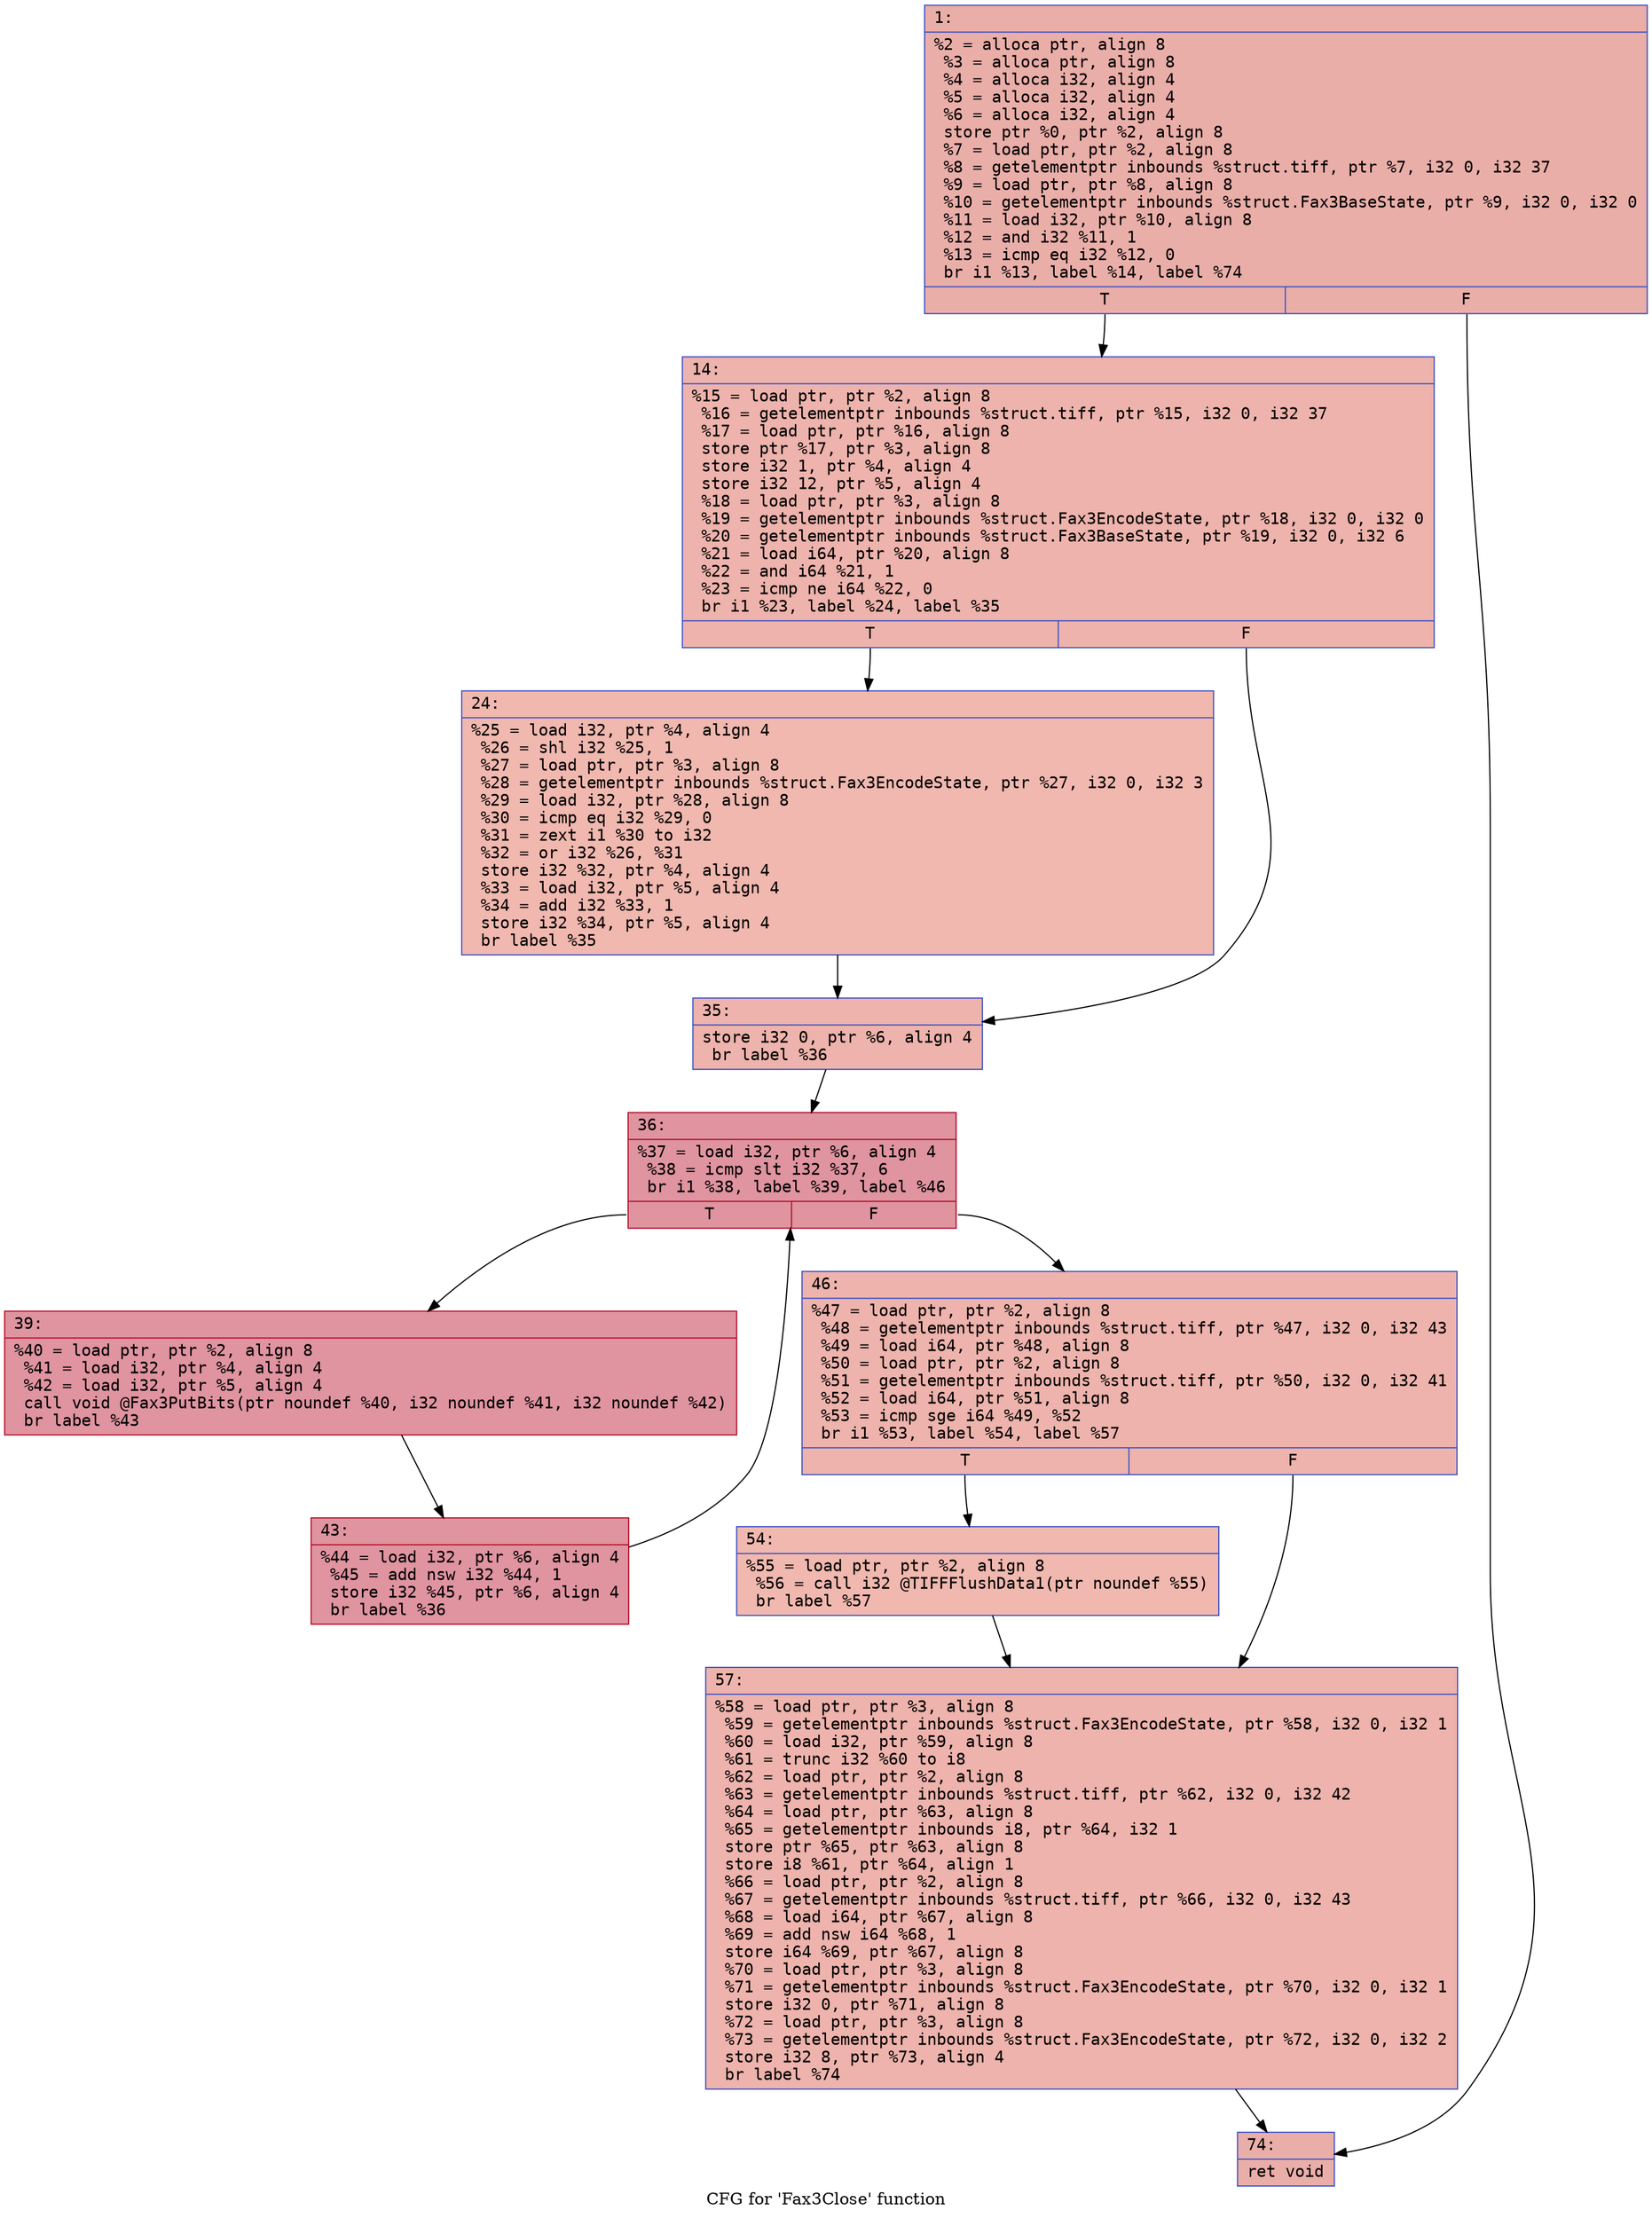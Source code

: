 digraph "CFG for 'Fax3Close' function" {
	label="CFG for 'Fax3Close' function";

	Node0x6000005f5130 [shape=record,color="#3d50c3ff", style=filled, fillcolor="#d0473d70" fontname="Courier",label="{1:\l|  %2 = alloca ptr, align 8\l  %3 = alloca ptr, align 8\l  %4 = alloca i32, align 4\l  %5 = alloca i32, align 4\l  %6 = alloca i32, align 4\l  store ptr %0, ptr %2, align 8\l  %7 = load ptr, ptr %2, align 8\l  %8 = getelementptr inbounds %struct.tiff, ptr %7, i32 0, i32 37\l  %9 = load ptr, ptr %8, align 8\l  %10 = getelementptr inbounds %struct.Fax3BaseState, ptr %9, i32 0, i32 0\l  %11 = load i32, ptr %10, align 8\l  %12 = and i32 %11, 1\l  %13 = icmp eq i32 %12, 0\l  br i1 %13, label %14, label %74\l|{<s0>T|<s1>F}}"];
	Node0x6000005f5130:s0 -> Node0x6000005f5180[tooltip="1 -> 14\nProbability 50.00%" ];
	Node0x6000005f5130:s1 -> Node0x6000005f5450[tooltip="1 -> 74\nProbability 50.00%" ];
	Node0x6000005f5180 [shape=record,color="#3d50c3ff", style=filled, fillcolor="#d6524470" fontname="Courier",label="{14:\l|  %15 = load ptr, ptr %2, align 8\l  %16 = getelementptr inbounds %struct.tiff, ptr %15, i32 0, i32 37\l  %17 = load ptr, ptr %16, align 8\l  store ptr %17, ptr %3, align 8\l  store i32 1, ptr %4, align 4\l  store i32 12, ptr %5, align 4\l  %18 = load ptr, ptr %3, align 8\l  %19 = getelementptr inbounds %struct.Fax3EncodeState, ptr %18, i32 0, i32 0\l  %20 = getelementptr inbounds %struct.Fax3BaseState, ptr %19, i32 0, i32 6\l  %21 = load i64, ptr %20, align 8\l  %22 = and i64 %21, 1\l  %23 = icmp ne i64 %22, 0\l  br i1 %23, label %24, label %35\l|{<s0>T|<s1>F}}"];
	Node0x6000005f5180:s0 -> Node0x6000005f51d0[tooltip="14 -> 24\nProbability 50.00%" ];
	Node0x6000005f5180:s1 -> Node0x6000005f5220[tooltip="14 -> 35\nProbability 50.00%" ];
	Node0x6000005f51d0 [shape=record,color="#3d50c3ff", style=filled, fillcolor="#dc5d4a70" fontname="Courier",label="{24:\l|  %25 = load i32, ptr %4, align 4\l  %26 = shl i32 %25, 1\l  %27 = load ptr, ptr %3, align 8\l  %28 = getelementptr inbounds %struct.Fax3EncodeState, ptr %27, i32 0, i32 3\l  %29 = load i32, ptr %28, align 8\l  %30 = icmp eq i32 %29, 0\l  %31 = zext i1 %30 to i32\l  %32 = or i32 %26, %31\l  store i32 %32, ptr %4, align 4\l  %33 = load i32, ptr %5, align 4\l  %34 = add i32 %33, 1\l  store i32 %34, ptr %5, align 4\l  br label %35\l}"];
	Node0x6000005f51d0 -> Node0x6000005f5220[tooltip="24 -> 35\nProbability 100.00%" ];
	Node0x6000005f5220 [shape=record,color="#3d50c3ff", style=filled, fillcolor="#d6524470" fontname="Courier",label="{35:\l|  store i32 0, ptr %6, align 4\l  br label %36\l}"];
	Node0x6000005f5220 -> Node0x6000005f5270[tooltip="35 -> 36\nProbability 100.00%" ];
	Node0x6000005f5270 [shape=record,color="#b70d28ff", style=filled, fillcolor="#b70d2870" fontname="Courier",label="{36:\l|  %37 = load i32, ptr %6, align 4\l  %38 = icmp slt i32 %37, 6\l  br i1 %38, label %39, label %46\l|{<s0>T|<s1>F}}"];
	Node0x6000005f5270:s0 -> Node0x6000005f52c0[tooltip="36 -> 39\nProbability 96.88%" ];
	Node0x6000005f5270:s1 -> Node0x6000005f5360[tooltip="36 -> 46\nProbability 3.12%" ];
	Node0x6000005f52c0 [shape=record,color="#b70d28ff", style=filled, fillcolor="#b70d2870" fontname="Courier",label="{39:\l|  %40 = load ptr, ptr %2, align 8\l  %41 = load i32, ptr %4, align 4\l  %42 = load i32, ptr %5, align 4\l  call void @Fax3PutBits(ptr noundef %40, i32 noundef %41, i32 noundef %42)\l  br label %43\l}"];
	Node0x6000005f52c0 -> Node0x6000005f5310[tooltip="39 -> 43\nProbability 100.00%" ];
	Node0x6000005f5310 [shape=record,color="#b70d28ff", style=filled, fillcolor="#b70d2870" fontname="Courier",label="{43:\l|  %44 = load i32, ptr %6, align 4\l  %45 = add nsw i32 %44, 1\l  store i32 %45, ptr %6, align 4\l  br label %36\l}"];
	Node0x6000005f5310 -> Node0x6000005f5270[tooltip="43 -> 36\nProbability 100.00%" ];
	Node0x6000005f5360 [shape=record,color="#3d50c3ff", style=filled, fillcolor="#d6524470" fontname="Courier",label="{46:\l|  %47 = load ptr, ptr %2, align 8\l  %48 = getelementptr inbounds %struct.tiff, ptr %47, i32 0, i32 43\l  %49 = load i64, ptr %48, align 8\l  %50 = load ptr, ptr %2, align 8\l  %51 = getelementptr inbounds %struct.tiff, ptr %50, i32 0, i32 41\l  %52 = load i64, ptr %51, align 8\l  %53 = icmp sge i64 %49, %52\l  br i1 %53, label %54, label %57\l|{<s0>T|<s1>F}}"];
	Node0x6000005f5360:s0 -> Node0x6000005f53b0[tooltip="46 -> 54\nProbability 50.00%" ];
	Node0x6000005f5360:s1 -> Node0x6000005f5400[tooltip="46 -> 57\nProbability 50.00%" ];
	Node0x6000005f53b0 [shape=record,color="#3d50c3ff", style=filled, fillcolor="#dc5d4a70" fontname="Courier",label="{54:\l|  %55 = load ptr, ptr %2, align 8\l  %56 = call i32 @TIFFFlushData1(ptr noundef %55)\l  br label %57\l}"];
	Node0x6000005f53b0 -> Node0x6000005f5400[tooltip="54 -> 57\nProbability 100.00%" ];
	Node0x6000005f5400 [shape=record,color="#3d50c3ff", style=filled, fillcolor="#d6524470" fontname="Courier",label="{57:\l|  %58 = load ptr, ptr %3, align 8\l  %59 = getelementptr inbounds %struct.Fax3EncodeState, ptr %58, i32 0, i32 1\l  %60 = load i32, ptr %59, align 8\l  %61 = trunc i32 %60 to i8\l  %62 = load ptr, ptr %2, align 8\l  %63 = getelementptr inbounds %struct.tiff, ptr %62, i32 0, i32 42\l  %64 = load ptr, ptr %63, align 8\l  %65 = getelementptr inbounds i8, ptr %64, i32 1\l  store ptr %65, ptr %63, align 8\l  store i8 %61, ptr %64, align 1\l  %66 = load ptr, ptr %2, align 8\l  %67 = getelementptr inbounds %struct.tiff, ptr %66, i32 0, i32 43\l  %68 = load i64, ptr %67, align 8\l  %69 = add nsw i64 %68, 1\l  store i64 %69, ptr %67, align 8\l  %70 = load ptr, ptr %3, align 8\l  %71 = getelementptr inbounds %struct.Fax3EncodeState, ptr %70, i32 0, i32 1\l  store i32 0, ptr %71, align 8\l  %72 = load ptr, ptr %3, align 8\l  %73 = getelementptr inbounds %struct.Fax3EncodeState, ptr %72, i32 0, i32 2\l  store i32 8, ptr %73, align 4\l  br label %74\l}"];
	Node0x6000005f5400 -> Node0x6000005f5450[tooltip="57 -> 74\nProbability 100.00%" ];
	Node0x6000005f5450 [shape=record,color="#3d50c3ff", style=filled, fillcolor="#d0473d70" fontname="Courier",label="{74:\l|  ret void\l}"];
}
